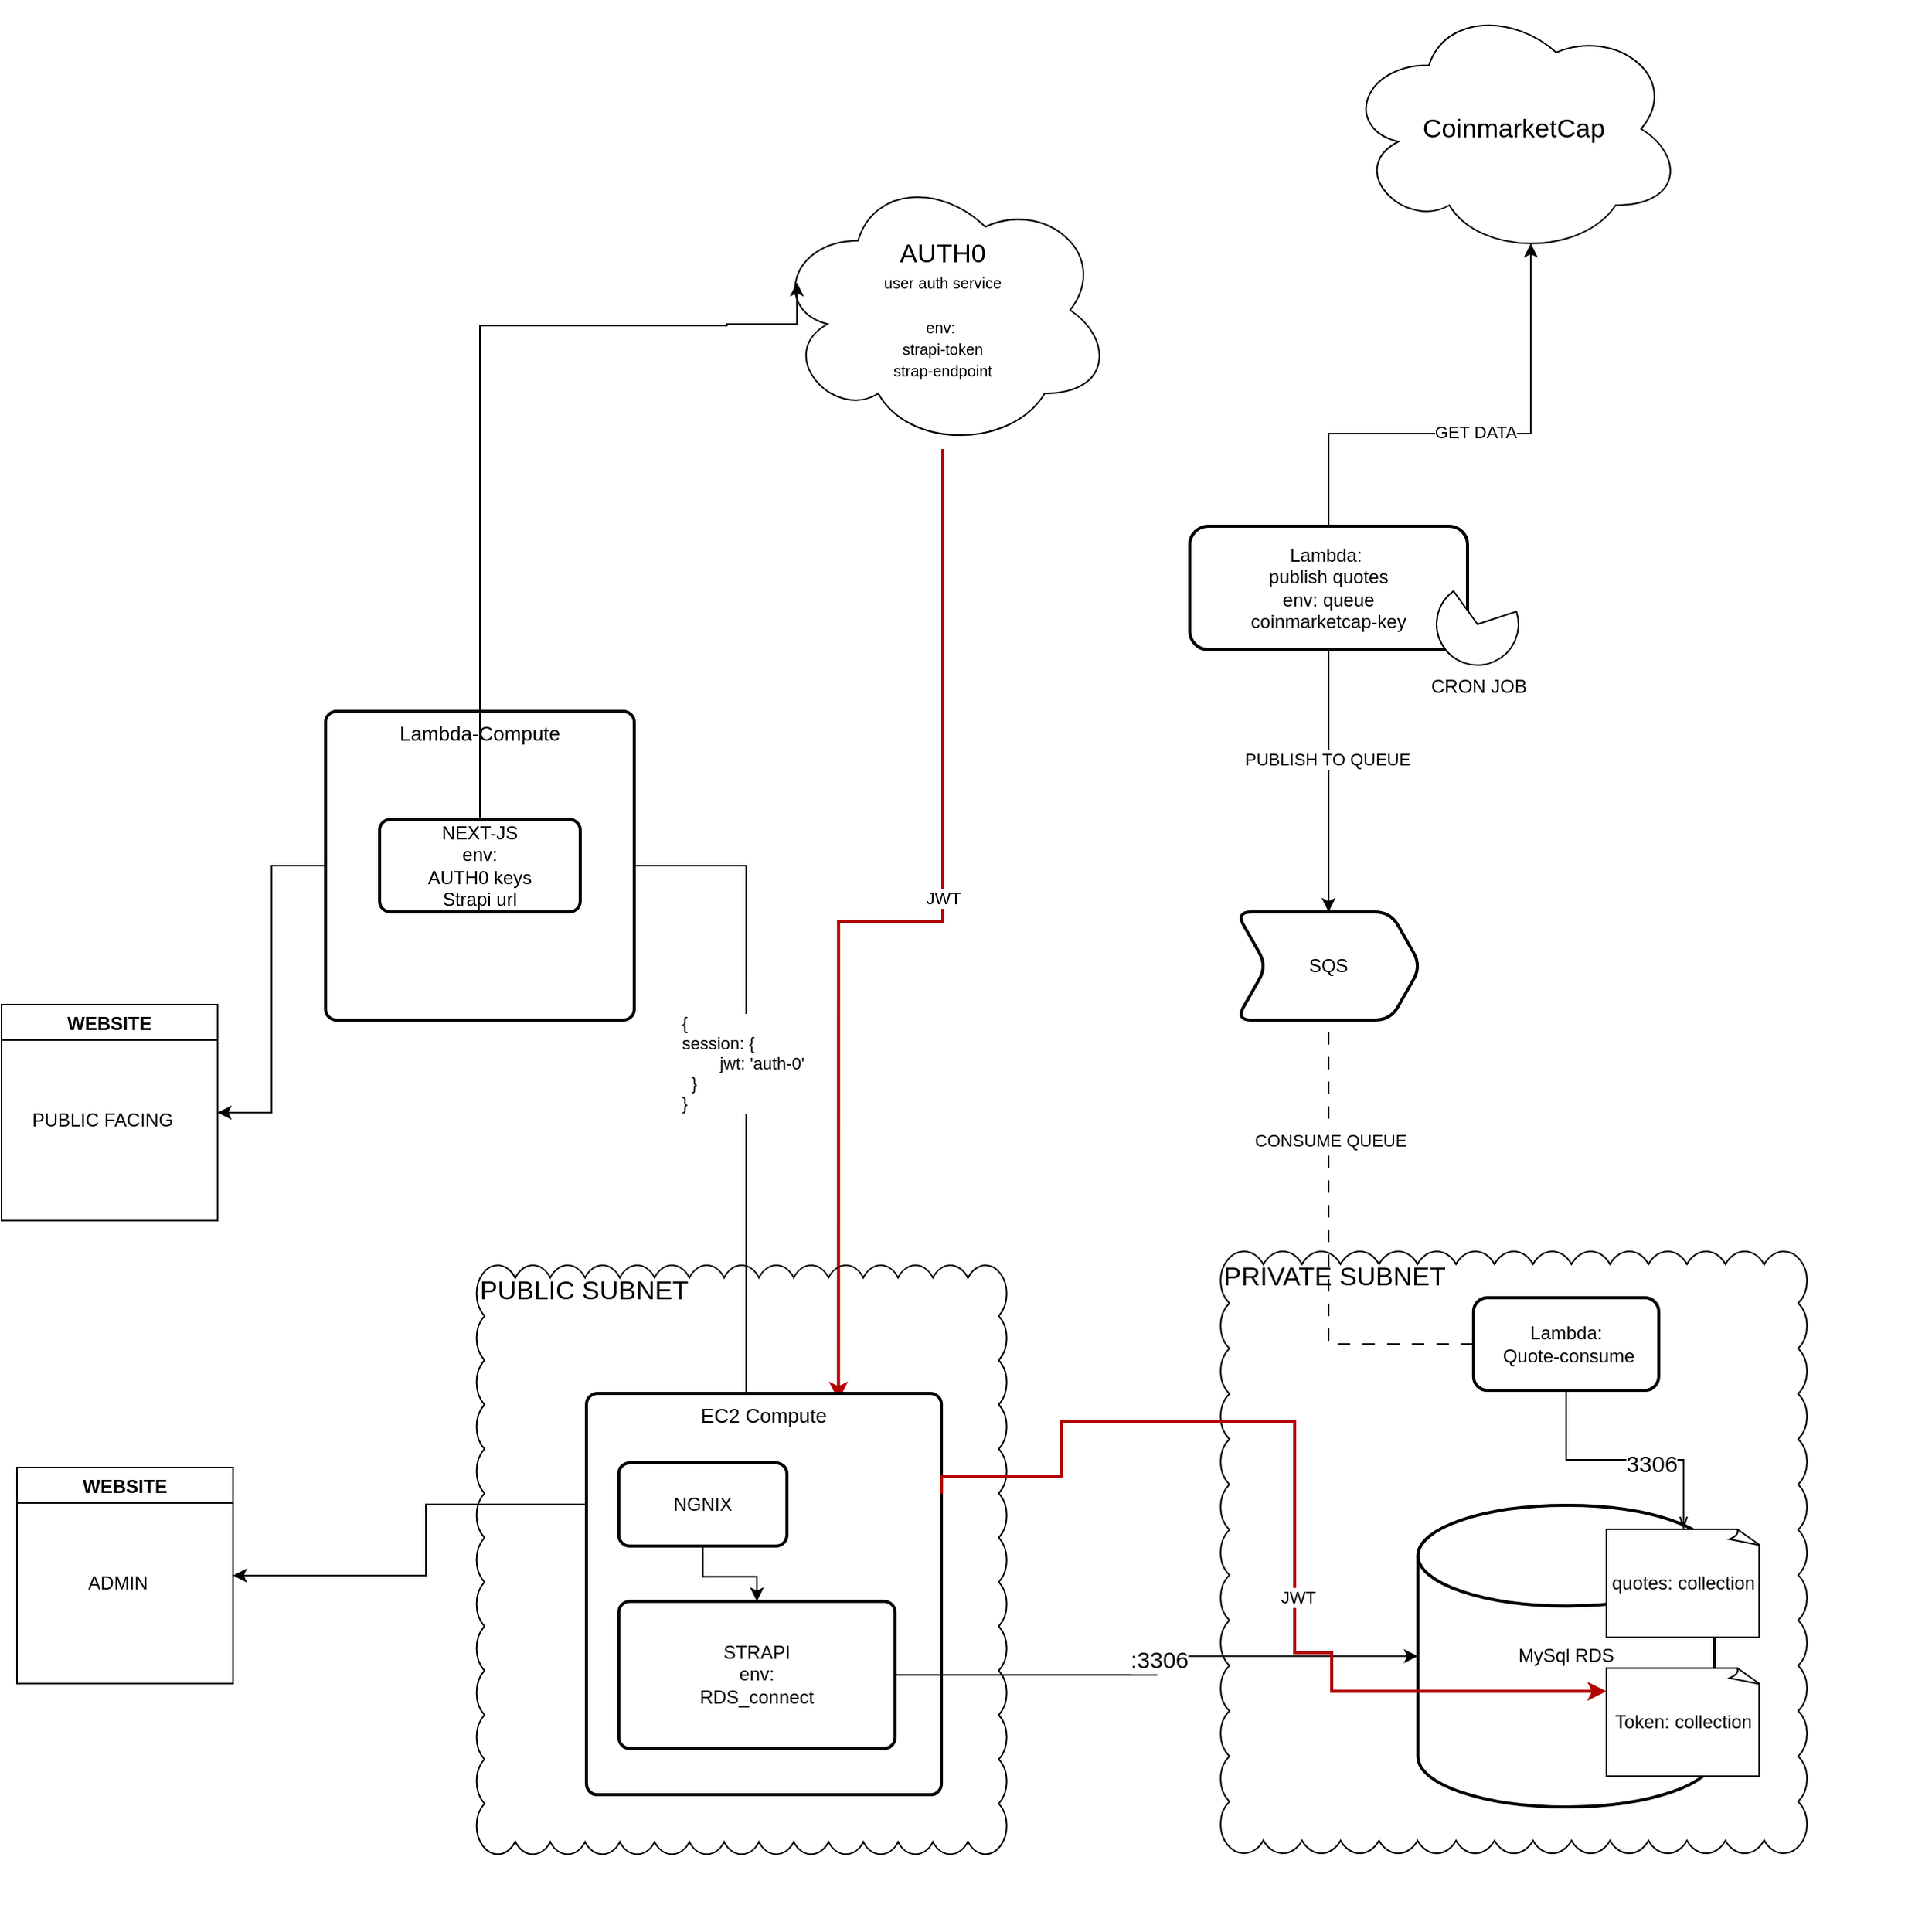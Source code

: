 <mxfile version="26.0.2">
  <diagram name="Page-1" id="Ub9HESTkhBAQU1tyNkc9">
    <mxGraphModel dx="1298" dy="1652" grid="1" gridSize="10" guides="1" tooltips="1" connect="1" arrows="1" fold="1" page="1" pageScale="1" pageWidth="1100" pageHeight="850" math="0" shadow="0">
      <root>
        <mxCell id="0" />
        <mxCell id="1" parent="0" />
        <mxCell id="fbygTMQE94OLDdH2062Z-13" style="edgeStyle=orthogonalEdgeStyle;rounded=0;orthogonalLoop=1;jettySize=auto;html=1;entryX=0.45;entryY=0.208;entryDx=0;entryDy=0;entryPerimeter=0;" parent="1" source="fbygTMQE94OLDdH2062Z-11" target="fbygTMQE94OLDdH2062Z-2" edge="1">
          <mxGeometry relative="1" as="geometry" />
        </mxCell>
        <mxCell id="vG70mW_yEKjJ8IH_JJ0c-9" value="&lt;div style=&quot;&quot;&gt;{&amp;nbsp;&lt;/div&gt;&lt;div style=&quot;&quot;&gt;session: {&lt;/div&gt;&lt;div style=&quot;&quot;&gt;&lt;span style=&quot;white-space: pre;&quot;&gt;&#x9;&lt;/span&gt;jwt: &#39;auth-0&#39;&lt;/div&gt;&lt;div style=&quot;&quot;&gt;&amp;nbsp; }&lt;/div&gt;&lt;div&gt;}&lt;/div&gt;" style="edgeLabel;html=1;align=left;verticalAlign=middle;resizable=0;points=[];" vertex="1" connectable="0" parent="fbygTMQE94OLDdH2062Z-13">
          <mxGeometry x="-0.217" y="2" relative="1" as="geometry">
            <mxPoint x="-46" y="38" as="offset" />
          </mxGeometry>
        </mxCell>
        <mxCell id="fbygTMQE94OLDdH2062Z-14" value="" style="group" parent="1" vertex="1" connectable="0">
          <mxGeometry x="260" y="30" width="200" height="200" as="geometry" />
        </mxCell>
        <mxCell id="fbygTMQE94OLDdH2062Z-12" value="&lt;span style=&quot;font-size: 13px;&quot;&gt;Lambda-Compute&lt;/span&gt;" style="rounded=1;whiteSpace=wrap;html=1;absoluteArcSize=1;arcSize=14;strokeWidth=2;horizontal=1;verticalAlign=top;" parent="fbygTMQE94OLDdH2062Z-14" vertex="1">
          <mxGeometry width="200" height="200" as="geometry" />
        </mxCell>
        <mxCell id="fbygTMQE94OLDdH2062Z-11" value="NEXT-JS&lt;div&gt;env:&lt;/div&gt;&lt;div&gt;AUTH0 keys&lt;/div&gt;&lt;div&gt;Strapi url&lt;/div&gt;" style="rounded=1;whiteSpace=wrap;html=1;absoluteArcSize=1;arcSize=14;strokeWidth=2;" parent="fbygTMQE94OLDdH2062Z-14" vertex="1">
          <mxGeometry x="35" y="70" width="130" height="60" as="geometry" />
        </mxCell>
        <mxCell id="vG70mW_yEKjJ8IH_JJ0c-3" style="edgeStyle=orthogonalEdgeStyle;rounded=0;orthogonalLoop=1;jettySize=auto;html=1;fillColor=#e51400;strokeColor=#B20000;strokeWidth=2;entryX=0.71;entryY=0.018;entryDx=0;entryDy=0;entryPerimeter=0;" edge="1" parent="1" source="fbygTMQE94OLDdH2062Z-16" target="fbygTMQE94OLDdH2062Z-2">
          <mxGeometry relative="1" as="geometry">
            <Array as="points" />
          </mxGeometry>
        </mxCell>
        <mxCell id="vG70mW_yEKjJ8IH_JJ0c-4" value="JWT" style="edgeLabel;html=1;align=center;verticalAlign=middle;resizable=0;points=[];" vertex="1" connectable="0" parent="vG70mW_yEKjJ8IH_JJ0c-3">
          <mxGeometry x="-0.15" relative="1" as="geometry">
            <mxPoint as="offset" />
          </mxGeometry>
        </mxCell>
        <mxCell id="fbygTMQE94OLDdH2062Z-16" value="&lt;font style=&quot;font-size: 17px;&quot;&gt;AUTH0&lt;/font&gt;&lt;div&gt;&lt;font size=&quot;1&quot; style=&quot;&quot;&gt;user auth service&lt;/font&gt;&lt;/div&gt;&lt;div&gt;&lt;font size=&quot;1&quot; style=&quot;&quot;&gt;&lt;br&gt;&lt;/font&gt;&lt;/div&gt;&lt;div&gt;&lt;font size=&quot;1&quot; style=&quot;&quot;&gt;env:&amp;nbsp;&lt;/font&gt;&lt;/div&gt;&lt;div&gt;&lt;font size=&quot;1&quot;&gt;strapi-token&lt;/font&gt;&lt;/div&gt;&lt;div&gt;&lt;font size=&quot;1&quot;&gt;strap-endpoint&lt;/font&gt;&lt;br&gt;&lt;/div&gt;" style="ellipse;shape=cloud;whiteSpace=wrap;html=1;" parent="1" vertex="1">
          <mxGeometry x="550" y="-320" width="220" height="180" as="geometry" />
        </mxCell>
        <mxCell id="fbygTMQE94OLDdH2062Z-15" style="edgeStyle=orthogonalEdgeStyle;rounded=0;orthogonalLoop=1;jettySize=auto;html=1;entryX=0.07;entryY=0.4;entryDx=0;entryDy=0;entryPerimeter=0;" parent="1" source="fbygTMQE94OLDdH2062Z-11" target="fbygTMQE94OLDdH2062Z-16" edge="1">
          <mxGeometry relative="1" as="geometry">
            <mxPoint x="620" y="110" as="targetPoint" />
            <Array as="points">
              <mxPoint x="360" y="-220" />
              <mxPoint x="520" y="-220" />
              <mxPoint x="520" y="-221" />
              <mxPoint x="565" y="-221" />
            </Array>
          </mxGeometry>
        </mxCell>
        <mxCell id="fbygTMQE94OLDdH2062Z-17" value="" style="group" parent="1" vertex="1" connectable="0">
          <mxGeometry x="840" y="380" width="460" height="430" as="geometry" />
        </mxCell>
        <mxCell id="fbygTMQE94OLDdH2062Z-5" value="&lt;font style=&quot;font-size: 17px;&quot;&gt;PRIVATE SUBNET&lt;/font&gt;" style="whiteSpace=wrap;html=1;shape=mxgraph.basic.cloud_rect;fillColor=none;align=left;verticalAlign=top;" parent="fbygTMQE94OLDdH2062Z-17" vertex="1">
          <mxGeometry width="380" height="390" as="geometry" />
        </mxCell>
        <mxCell id="fbygTMQE94OLDdH2062Z-1" value="MySql RDS" style="strokeWidth=2;html=1;shape=mxgraph.flowchart.database;whiteSpace=wrap;" parent="fbygTMQE94OLDdH2062Z-17" vertex="1">
          <mxGeometry x="127.83" y="164.54" width="192.17" height="195.46" as="geometry" />
        </mxCell>
        <mxCell id="vG70mW_yEKjJ8IH_JJ0c-11" value="Lambda:&lt;div&gt;&amp;nbsp;Quote-consume&lt;/div&gt;" style="rounded=1;whiteSpace=wrap;html=1;strokeWidth=2;" vertex="1" parent="fbygTMQE94OLDdH2062Z-17">
          <mxGeometry x="163.91" y="30" width="120" height="60" as="geometry" />
        </mxCell>
        <mxCell id="vG70mW_yEKjJ8IH_JJ0c-12" value="" style="edgeStyle=orthogonalEdgeStyle;rounded=0;orthogonalLoop=1;jettySize=auto;html=1;jumpStyle=none;startArrow=openThin;startFill=0;endArrow=none;endFill=0;exitX=0.5;exitY=0;exitDx=0;exitDy=0;exitPerimeter=0;" edge="1" parent="fbygTMQE94OLDdH2062Z-17" source="vG70mW_yEKjJ8IH_JJ0c-26" target="vG70mW_yEKjJ8IH_JJ0c-11">
          <mxGeometry relative="1" as="geometry" />
        </mxCell>
        <mxCell id="vG70mW_yEKjJ8IH_JJ0c-25" value="3306" style="edgeLabel;html=1;align=center;verticalAlign=middle;resizable=0;points=[];fontSize=15;" vertex="1" connectable="0" parent="vG70mW_yEKjJ8IH_JJ0c-12">
          <mxGeometry x="-0.199" y="-3" relative="1" as="geometry">
            <mxPoint y="5" as="offset" />
          </mxGeometry>
        </mxCell>
        <mxCell id="vG70mW_yEKjJ8IH_JJ0c-24" value="Token: collection" style="whiteSpace=wrap;html=1;shape=mxgraph.basic.document" vertex="1" parent="fbygTMQE94OLDdH2062Z-17">
          <mxGeometry x="250" y="270" width="100" height="70" as="geometry" />
        </mxCell>
        <mxCell id="vG70mW_yEKjJ8IH_JJ0c-26" value="quotes: collection" style="whiteSpace=wrap;html=1;shape=mxgraph.basic.document" vertex="1" parent="fbygTMQE94OLDdH2062Z-17">
          <mxGeometry x="250" y="180.0" width="100" height="70" as="geometry" />
        </mxCell>
        <mxCell id="fbygTMQE94OLDdH2062Z-22" value="WEBSITE" style="swimlane;" parent="1" vertex="1">
          <mxGeometry x="50" y="220" width="140" height="140" as="geometry" />
        </mxCell>
        <mxCell id="fbygTMQE94OLDdH2062Z-23" value="PUBLIC FACING" style="text;html=1;align=center;verticalAlign=middle;resizable=0;points=[];autosize=1;strokeColor=none;fillColor=none;" parent="fbygTMQE94OLDdH2062Z-22" vertex="1">
          <mxGeometry x="10" y="60" width="110" height="30" as="geometry" />
        </mxCell>
        <mxCell id="fbygTMQE94OLDdH2062Z-26" value="WEBSITE" style="swimlane;" parent="1" vertex="1">
          <mxGeometry x="60" y="520" width="140" height="140" as="geometry" />
        </mxCell>
        <mxCell id="fbygTMQE94OLDdH2062Z-27" value="ADMIN" style="text;html=1;align=center;verticalAlign=middle;resizable=0;points=[];autosize=1;strokeColor=none;fillColor=none;" parent="fbygTMQE94OLDdH2062Z-26" vertex="1">
          <mxGeometry x="35" y="60" width="60" height="30" as="geometry" />
        </mxCell>
        <mxCell id="fbygTMQE94OLDdH2062Z-29" style="edgeStyle=orthogonalEdgeStyle;rounded=0;orthogonalLoop=1;jettySize=auto;html=1;entryX=1;entryY=0.5;entryDx=0;entryDy=0;" parent="1" source="fbygTMQE94OLDdH2062Z-12" target="fbygTMQE94OLDdH2062Z-22" edge="1">
          <mxGeometry relative="1" as="geometry" />
        </mxCell>
        <mxCell id="fbygTMQE94OLDdH2062Z-32" style="edgeStyle=orthogonalEdgeStyle;rounded=0;orthogonalLoop=1;jettySize=auto;html=1;entryX=1;entryY=0.5;entryDx=0;entryDy=0;" parent="1" source="fbygTMQE94OLDdH2062Z-8" target="fbygTMQE94OLDdH2062Z-26" edge="1">
          <mxGeometry relative="1" as="geometry" />
        </mxCell>
        <mxCell id="fbygTMQE94OLDdH2062Z-19" value="" style="group" parent="1" vertex="1" connectable="0">
          <mxGeometry x="357.838" y="388.98" width="645.135" height="431.02" as="geometry" />
        </mxCell>
        <mxCell id="fbygTMQE94OLDdH2062Z-6" value="&lt;div style=&quot;&quot;&gt;&lt;span style=&quot;font-size: 17px; background-color: initial;&quot;&gt;PUBLIC SUBNET&lt;/span&gt;&lt;/div&gt;" style="whiteSpace=wrap;html=1;shape=mxgraph.basic.cloud_rect;fillColor=none;align=left;verticalAlign=top;" parent="fbygTMQE94OLDdH2062Z-19" vertex="1">
          <mxGeometry width="343.514" height="381.633" as="geometry" />
        </mxCell>
        <mxCell id="fbygTMQE94OLDdH2062Z-18" value="" style="group" parent="fbygTMQE94OLDdH2062Z-19" vertex="1" connectable="0">
          <mxGeometry x="71.216" y="83.061" width="230" height="260" as="geometry" />
        </mxCell>
        <mxCell id="fbygTMQE94OLDdH2062Z-2" value="&lt;span style=&quot;font-size: 13px;&quot;&gt;EC2 Compute&lt;/span&gt;" style="rounded=1;whiteSpace=wrap;html=1;absoluteArcSize=1;arcSize=14;strokeWidth=2;horizontal=1;verticalAlign=top;" parent="fbygTMQE94OLDdH2062Z-18" vertex="1">
          <mxGeometry width="230" height="260" as="geometry" />
        </mxCell>
        <mxCell id="fbygTMQE94OLDdH2062Z-8" value="NGNIX" style="rounded=1;whiteSpace=wrap;html=1;absoluteArcSize=1;arcSize=14;strokeWidth=2;" parent="fbygTMQE94OLDdH2062Z-18" vertex="1">
          <mxGeometry x="20.946" y="44.898" width="108.919" height="53.878" as="geometry" />
        </mxCell>
        <mxCell id="fbygTMQE94OLDdH2062Z-9" value="STRAPI&lt;div&gt;env:&lt;/div&gt;&lt;div&gt;RDS_connect&lt;/div&gt;" style="rounded=1;whiteSpace=wrap;html=1;absoluteArcSize=1;arcSize=14;strokeWidth=2;" parent="fbygTMQE94OLDdH2062Z-18" vertex="1">
          <mxGeometry x="20.95" y="134.69" width="179.05" height="95.31" as="geometry" />
        </mxCell>
        <mxCell id="fbygTMQE94OLDdH2062Z-10" style="edgeStyle=orthogonalEdgeStyle;rounded=0;orthogonalLoop=1;jettySize=auto;html=1;entryX=0.5;entryY=0;entryDx=0;entryDy=0;" parent="fbygTMQE94OLDdH2062Z-18" source="fbygTMQE94OLDdH2062Z-8" target="fbygTMQE94OLDdH2062Z-9" edge="1">
          <mxGeometry relative="1" as="geometry" />
        </mxCell>
        <mxCell id="fbygTMQE94OLDdH2062Z-3" style="edgeStyle=orthogonalEdgeStyle;rounded=0;orthogonalLoop=1;jettySize=auto;html=1;exitX=1;exitY=0.5;exitDx=0;exitDy=0;" parent="1" source="fbygTMQE94OLDdH2062Z-9" target="fbygTMQE94OLDdH2062Z-1" edge="1">
          <mxGeometry relative="1" as="geometry" />
        </mxCell>
        <mxCell id="fbygTMQE94OLDdH2062Z-4" value="&lt;font style=&quot;font-size: 15px;&quot;&gt;:3306&lt;/font&gt;" style="edgeLabel;html=1;align=center;verticalAlign=middle;resizable=0;points=[];" parent="fbygTMQE94OLDdH2062Z-3" vertex="1" connectable="0">
          <mxGeometry x="0.041" y="-1" relative="1" as="geometry">
            <mxPoint as="offset" />
          </mxGeometry>
        </mxCell>
        <mxCell id="vG70mW_yEKjJ8IH_JJ0c-5" style="edgeStyle=orthogonalEdgeStyle;rounded=0;orthogonalLoop=1;jettySize=auto;html=1;exitX=1;exitY=0.25;exitDx=0;exitDy=0;fillColor=#e51400;strokeColor=#B20000;strokeWidth=2;" edge="1" parent="1" source="fbygTMQE94OLDdH2062Z-2" target="vG70mW_yEKjJ8IH_JJ0c-24">
          <mxGeometry relative="1" as="geometry">
            <Array as="points">
              <mxPoint x="737" y="526" />
              <mxPoint x="737" y="490" />
              <mxPoint x="888" y="490" />
              <mxPoint x="888" y="640" />
              <mxPoint x="912" y="640" />
              <mxPoint x="912" y="665" />
            </Array>
          </mxGeometry>
        </mxCell>
        <mxCell id="vG70mW_yEKjJ8IH_JJ0c-6" value="JWT" style="edgeLabel;html=1;align=center;verticalAlign=middle;resizable=0;points=[];" vertex="1" connectable="0" parent="vG70mW_yEKjJ8IH_JJ0c-5">
          <mxGeometry x="0.194" y="2" relative="1" as="geometry">
            <mxPoint as="offset" />
          </mxGeometry>
        </mxCell>
        <mxCell id="vG70mW_yEKjJ8IH_JJ0c-14" value="" style="edgeStyle=orthogonalEdgeStyle;rounded=0;orthogonalLoop=1;jettySize=auto;html=1;endArrow=none;endFill=0;dashed=1;dashPattern=8 8;" edge="1" parent="1" source="vG70mW_yEKjJ8IH_JJ0c-11" target="vG70mW_yEKjJ8IH_JJ0c-13">
          <mxGeometry relative="1" as="geometry" />
        </mxCell>
        <mxCell id="vG70mW_yEKjJ8IH_JJ0c-23" value="CONSUME QUEUE" style="edgeLabel;html=1;align=center;verticalAlign=middle;resizable=0;points=[];" vertex="1" connectable="0" parent="vG70mW_yEKjJ8IH_JJ0c-14">
          <mxGeometry x="0.486" y="-1" relative="1" as="geometry">
            <mxPoint as="offset" />
          </mxGeometry>
        </mxCell>
        <mxCell id="vG70mW_yEKjJ8IH_JJ0c-16" value="" style="edgeStyle=orthogonalEdgeStyle;rounded=0;orthogonalLoop=1;jettySize=auto;html=1;startArrow=classic;startFill=1;endArrow=none;endFill=0;" edge="1" parent="1" source="vG70mW_yEKjJ8IH_JJ0c-13" target="vG70mW_yEKjJ8IH_JJ0c-15">
          <mxGeometry relative="1" as="geometry" />
        </mxCell>
        <mxCell id="vG70mW_yEKjJ8IH_JJ0c-22" value="PUBLISH TO QUEUE" style="edgeLabel;html=1;align=center;verticalAlign=middle;resizable=0;points=[];" vertex="1" connectable="0" parent="vG70mW_yEKjJ8IH_JJ0c-16">
          <mxGeometry x="0.165" y="1" relative="1" as="geometry">
            <mxPoint as="offset" />
          </mxGeometry>
        </mxCell>
        <mxCell id="vG70mW_yEKjJ8IH_JJ0c-13" value="SQS" style="shape=step;perimeter=stepPerimeter;whiteSpace=wrap;html=1;fixedSize=1;rounded=1;strokeWidth=2;" vertex="1" parent="1">
          <mxGeometry x="850" y="160" width="120" height="70" as="geometry" />
        </mxCell>
        <mxCell id="vG70mW_yEKjJ8IH_JJ0c-15" value="Lambda:&amp;nbsp;&lt;div&gt;publish quotes&lt;div&gt;env: queue&lt;/div&gt;&lt;div&gt;coinmarketcap-key&lt;/div&gt;&lt;/div&gt;" style="whiteSpace=wrap;html=1;rounded=1;strokeWidth=2;" vertex="1" parent="1">
          <mxGeometry x="820" y="-90" width="180" height="80" as="geometry" />
        </mxCell>
        <mxCell id="vG70mW_yEKjJ8IH_JJ0c-18" value="&lt;span style=&quot;font-size: 17px;&quot;&gt;CoinmarketCap&lt;/span&gt;" style="ellipse;shape=cloud;whiteSpace=wrap;html=1;" vertex="1" parent="1">
          <mxGeometry x="920" y="-430" width="220" height="165" as="geometry" />
        </mxCell>
        <mxCell id="vG70mW_yEKjJ8IH_JJ0c-19" style="edgeStyle=orthogonalEdgeStyle;rounded=0;orthogonalLoop=1;jettySize=auto;html=1;entryX=0.55;entryY=0.95;entryDx=0;entryDy=0;entryPerimeter=0;" edge="1" parent="1" source="vG70mW_yEKjJ8IH_JJ0c-15" target="vG70mW_yEKjJ8IH_JJ0c-18">
          <mxGeometry relative="1" as="geometry">
            <Array as="points">
              <mxPoint x="910" y="-150" />
              <mxPoint x="1041" y="-150" />
            </Array>
          </mxGeometry>
        </mxCell>
        <mxCell id="vG70mW_yEKjJ8IH_JJ0c-20" value="GET DATA" style="edgeLabel;html=1;align=center;verticalAlign=middle;resizable=0;points=[];" vertex="1" connectable="0" parent="vG70mW_yEKjJ8IH_JJ0c-19">
          <mxGeometry x="-0.014" y="1" relative="1" as="geometry">
            <mxPoint as="offset" />
          </mxGeometry>
        </mxCell>
        <mxCell id="vG70mW_yEKjJ8IH_JJ0c-21" value="CRON JOB" style="verticalLabelPosition=bottom;verticalAlign=top;html=1;shape=mxgraph.basic.pie;startAngle=0.2;endAngle=0.9;" vertex="1" parent="1">
          <mxGeometry x="980" y="-53" width="53" height="53" as="geometry" />
        </mxCell>
      </root>
    </mxGraphModel>
  </diagram>
</mxfile>
